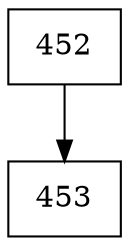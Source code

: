 digraph G {
  node [shape=record];
  node0 [label="{452}"];
  node0 -> node1;
  node1 [label="{453}"];
}
